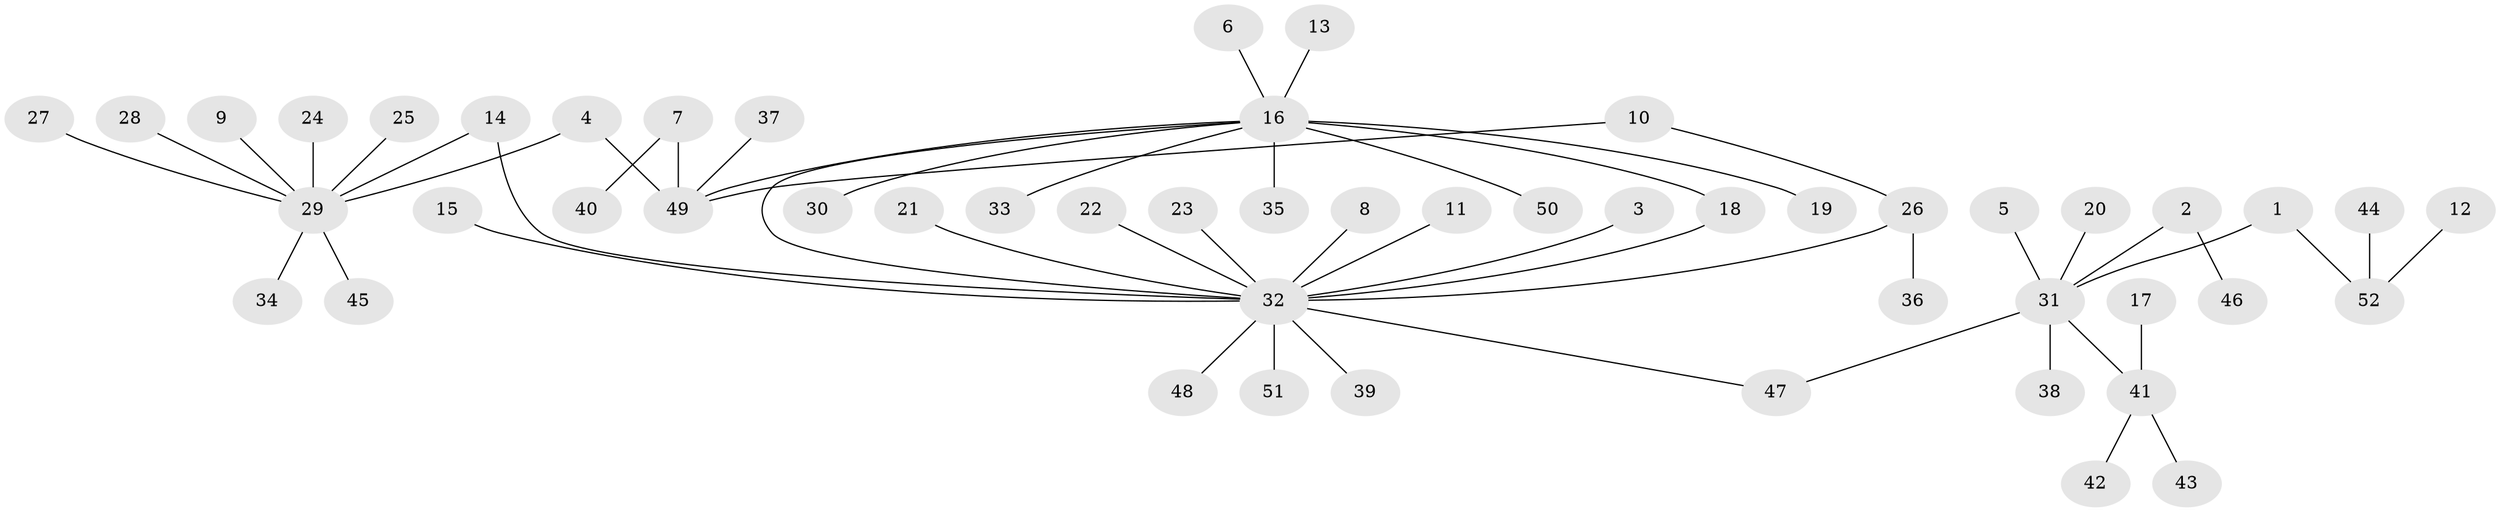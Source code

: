 // original degree distribution, {3: 0.10679611650485436, 9: 0.009708737864077669, 2: 0.1650485436893204, 18: 0.009708737864077669, 5: 0.009708737864077669, 13: 0.009708737864077669, 1: 0.6310679611650486, 6: 0.019417475728155338, 4: 0.02912621359223301, 11: 0.009708737864077669}
// Generated by graph-tools (version 1.1) at 2025/01/03/09/25 03:01:51]
// undirected, 52 vertices, 54 edges
graph export_dot {
graph [start="1"]
  node [color=gray90,style=filled];
  1;
  2;
  3;
  4;
  5;
  6;
  7;
  8;
  9;
  10;
  11;
  12;
  13;
  14;
  15;
  16;
  17;
  18;
  19;
  20;
  21;
  22;
  23;
  24;
  25;
  26;
  27;
  28;
  29;
  30;
  31;
  32;
  33;
  34;
  35;
  36;
  37;
  38;
  39;
  40;
  41;
  42;
  43;
  44;
  45;
  46;
  47;
  48;
  49;
  50;
  51;
  52;
  1 -- 31 [weight=1.0];
  1 -- 52 [weight=1.0];
  2 -- 31 [weight=1.0];
  2 -- 46 [weight=1.0];
  3 -- 32 [weight=1.0];
  4 -- 29 [weight=1.0];
  4 -- 49 [weight=1.0];
  5 -- 31 [weight=1.0];
  6 -- 16 [weight=1.0];
  7 -- 40 [weight=1.0];
  7 -- 49 [weight=1.0];
  8 -- 32 [weight=1.0];
  9 -- 29 [weight=1.0];
  10 -- 26 [weight=1.0];
  10 -- 49 [weight=1.0];
  11 -- 32 [weight=1.0];
  12 -- 52 [weight=1.0];
  13 -- 16 [weight=1.0];
  14 -- 29 [weight=1.0];
  14 -- 32 [weight=1.0];
  15 -- 32 [weight=1.0];
  16 -- 18 [weight=1.0];
  16 -- 19 [weight=1.0];
  16 -- 30 [weight=1.0];
  16 -- 32 [weight=1.0];
  16 -- 33 [weight=1.0];
  16 -- 35 [weight=1.0];
  16 -- 49 [weight=1.0];
  16 -- 50 [weight=2.0];
  17 -- 41 [weight=1.0];
  18 -- 32 [weight=1.0];
  20 -- 31 [weight=1.0];
  21 -- 32 [weight=1.0];
  22 -- 32 [weight=1.0];
  23 -- 32 [weight=1.0];
  24 -- 29 [weight=1.0];
  25 -- 29 [weight=1.0];
  26 -- 32 [weight=1.0];
  26 -- 36 [weight=1.0];
  27 -- 29 [weight=1.0];
  28 -- 29 [weight=1.0];
  29 -- 34 [weight=1.0];
  29 -- 45 [weight=1.0];
  31 -- 38 [weight=1.0];
  31 -- 41 [weight=1.0];
  31 -- 47 [weight=1.0];
  32 -- 39 [weight=1.0];
  32 -- 47 [weight=1.0];
  32 -- 48 [weight=1.0];
  32 -- 51 [weight=1.0];
  37 -- 49 [weight=1.0];
  41 -- 42 [weight=1.0];
  41 -- 43 [weight=1.0];
  44 -- 52 [weight=1.0];
}

